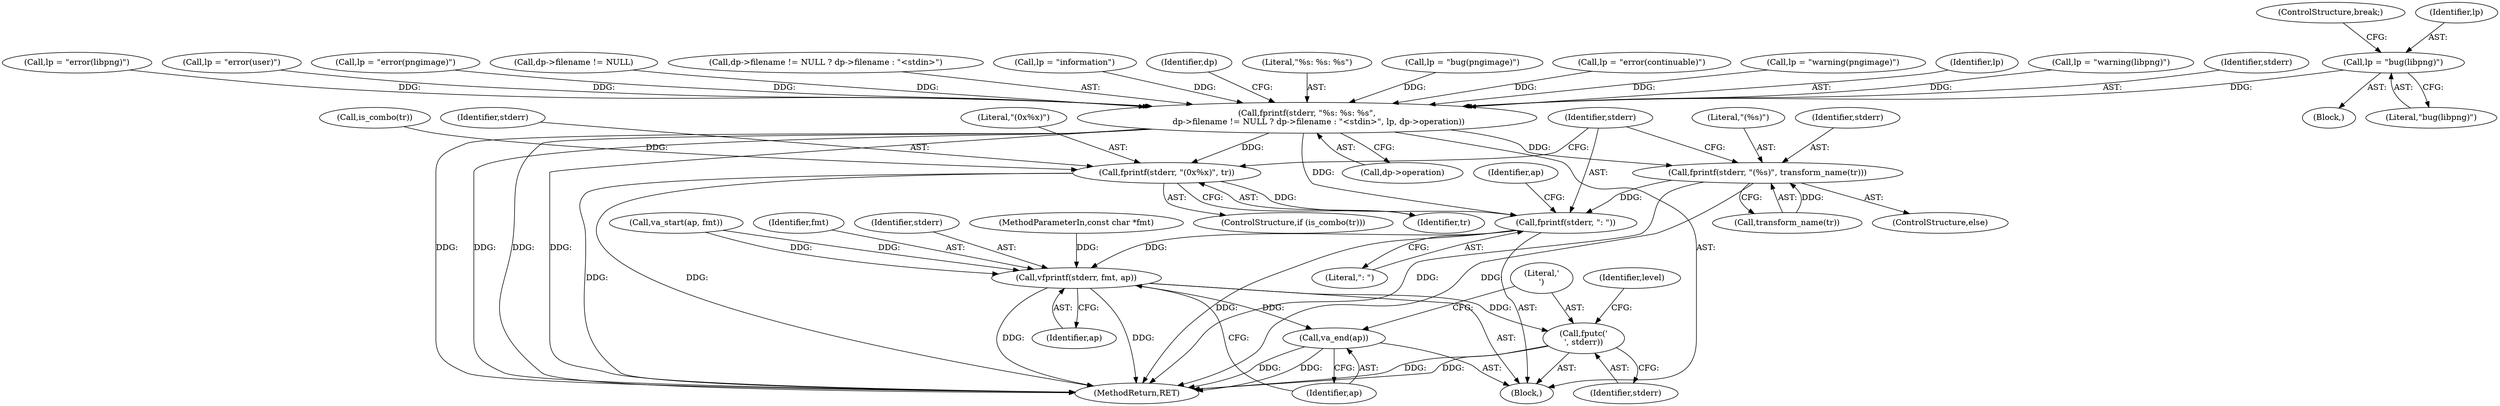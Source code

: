 digraph "0_Android_9d4853418ab2f754c2b63e091c29c5529b8b86ca_22@pointer" {
"1000158" [label="(Call,lp = \"bug(libpng)\")"];
"1000182" [label="(Call,fprintf(stderr, \"%s: %s: %s\",\n         dp->filename != NULL ? dp->filename : \"<stdin>\", lp, dp->operation))"];
"1000215" [label="(Call,fprintf(stderr, \"(0x%x)\", tr))"];
"1000225" [label="(Call,fprintf(stderr, \": \"))"];
"1000231" [label="(Call,vfprintf(stderr, fmt, ap))"];
"1000235" [label="(Call,va_end(ap))"];
"1000237" [label="(Call,fputc('\n', stderr))"];
"1000220" [label="(Call,fprintf(stderr, \"(%s)\", transform_name(tr)))"];
"1000226" [label="(Identifier,stderr)"];
"1000195" [label="(Identifier,lp)"];
"1000228" [label="(Call,va_start(ap, fmt))"];
"1000138" [label="(Call,lp = \"warning(libpng)\")"];
"1000237" [label="(Call,fputc('\n', stderr))"];
"1000183" [label="(Identifier,stderr)"];
"1000153" [label="(Call,lp = \"error(libpng)\")"];
"1000168" [label="(Call,lp = \"error(user)\")"];
"1000235" [label="(Call,va_end(ap))"];
"1000163" [label="(Call,lp = \"error(pngimage)\")"];
"1000227" [label="(Literal,\": \")"];
"1000186" [label="(Call,dp->filename != NULL)"];
"1000161" [label="(ControlStructure,break;)"];
"1000223" [label="(Call,transform_name(tr))"];
"1000216" [label="(Identifier,stderr)"];
"1000233" [label="(Identifier,fmt)"];
"1000239" [label="(Identifier,stderr)"];
"1000219" [label="(ControlStructure,else)"];
"1000160" [label="(Literal,\"bug(libpng)\")"];
"1000232" [label="(Identifier,stderr)"];
"1000185" [label="(Call,dp->filename != NULL ? dp->filename : \"<stdin>\")"];
"1000131" [label="(Block,)"];
"1000222" [label="(Literal,\"(%s)\")"];
"1000260" [label="(MethodReturn,RET)"];
"1000133" [label="(Call,lp = \"information\")"];
"1000229" [label="(Identifier,ap)"];
"1000107" [label="(MethodParameterIn,const char *fmt)"];
"1000202" [label="(Identifier,dp)"];
"1000221" [label="(Identifier,stderr)"];
"1000184" [label="(Literal,\"%s: %s: %s\")"];
"1000220" [label="(Call,fprintf(stderr, \"(%s)\", transform_name(tr)))"];
"1000126" [label="(Block,)"];
"1000196" [label="(Call,dp->operation)"];
"1000238" [label="(Literal,'\n')"];
"1000225" [label="(Call,fprintf(stderr, \": \"))"];
"1000178" [label="(Call,lp = \"bug(pngimage)\")"];
"1000158" [label="(Call,lp = \"bug(libpng)\")"];
"1000231" [label="(Call,vfprintf(stderr, fmt, ap))"];
"1000212" [label="(ControlStructure,if (is_combo(tr)))"];
"1000236" [label="(Identifier,ap)"];
"1000217" [label="(Literal,\"(0x%x)\")"];
"1000234" [label="(Identifier,ap)"];
"1000148" [label="(Call,lp = \"error(continuable)\")"];
"1000159" [label="(Identifier,lp)"];
"1000143" [label="(Call,lp = \"warning(pngimage)\")"];
"1000243" [label="(Identifier,level)"];
"1000218" [label="(Identifier,tr)"];
"1000182" [label="(Call,fprintf(stderr, \"%s: %s: %s\",\n         dp->filename != NULL ? dp->filename : \"<stdin>\", lp, dp->operation))"];
"1000213" [label="(Call,is_combo(tr))"];
"1000215" [label="(Call,fprintf(stderr, \"(0x%x)\", tr))"];
"1000158" -> "1000131"  [label="AST: "];
"1000158" -> "1000160"  [label="CFG: "];
"1000159" -> "1000158"  [label="AST: "];
"1000160" -> "1000158"  [label="AST: "];
"1000161" -> "1000158"  [label="CFG: "];
"1000158" -> "1000182"  [label="DDG: "];
"1000182" -> "1000126"  [label="AST: "];
"1000182" -> "1000196"  [label="CFG: "];
"1000183" -> "1000182"  [label="AST: "];
"1000184" -> "1000182"  [label="AST: "];
"1000185" -> "1000182"  [label="AST: "];
"1000195" -> "1000182"  [label="AST: "];
"1000196" -> "1000182"  [label="AST: "];
"1000202" -> "1000182"  [label="CFG: "];
"1000182" -> "1000260"  [label="DDG: "];
"1000182" -> "1000260"  [label="DDG: "];
"1000182" -> "1000260"  [label="DDG: "];
"1000182" -> "1000260"  [label="DDG: "];
"1000186" -> "1000182"  [label="DDG: "];
"1000163" -> "1000182"  [label="DDG: "];
"1000168" -> "1000182"  [label="DDG: "];
"1000178" -> "1000182"  [label="DDG: "];
"1000138" -> "1000182"  [label="DDG: "];
"1000148" -> "1000182"  [label="DDG: "];
"1000153" -> "1000182"  [label="DDG: "];
"1000143" -> "1000182"  [label="DDG: "];
"1000133" -> "1000182"  [label="DDG: "];
"1000182" -> "1000215"  [label="DDG: "];
"1000182" -> "1000220"  [label="DDG: "];
"1000182" -> "1000225"  [label="DDG: "];
"1000215" -> "1000212"  [label="AST: "];
"1000215" -> "1000218"  [label="CFG: "];
"1000216" -> "1000215"  [label="AST: "];
"1000217" -> "1000215"  [label="AST: "];
"1000218" -> "1000215"  [label="AST: "];
"1000226" -> "1000215"  [label="CFG: "];
"1000215" -> "1000260"  [label="DDG: "];
"1000215" -> "1000260"  [label="DDG: "];
"1000213" -> "1000215"  [label="DDG: "];
"1000215" -> "1000225"  [label="DDG: "];
"1000225" -> "1000126"  [label="AST: "];
"1000225" -> "1000227"  [label="CFG: "];
"1000226" -> "1000225"  [label="AST: "];
"1000227" -> "1000225"  [label="AST: "];
"1000229" -> "1000225"  [label="CFG: "];
"1000225" -> "1000260"  [label="DDG: "];
"1000220" -> "1000225"  [label="DDG: "];
"1000225" -> "1000231"  [label="DDG: "];
"1000231" -> "1000126"  [label="AST: "];
"1000231" -> "1000234"  [label="CFG: "];
"1000232" -> "1000231"  [label="AST: "];
"1000233" -> "1000231"  [label="AST: "];
"1000234" -> "1000231"  [label="AST: "];
"1000236" -> "1000231"  [label="CFG: "];
"1000231" -> "1000260"  [label="DDG: "];
"1000231" -> "1000260"  [label="DDG: "];
"1000228" -> "1000231"  [label="DDG: "];
"1000228" -> "1000231"  [label="DDG: "];
"1000107" -> "1000231"  [label="DDG: "];
"1000231" -> "1000235"  [label="DDG: "];
"1000231" -> "1000237"  [label="DDG: "];
"1000235" -> "1000126"  [label="AST: "];
"1000235" -> "1000236"  [label="CFG: "];
"1000236" -> "1000235"  [label="AST: "];
"1000238" -> "1000235"  [label="CFG: "];
"1000235" -> "1000260"  [label="DDG: "];
"1000235" -> "1000260"  [label="DDG: "];
"1000237" -> "1000126"  [label="AST: "];
"1000237" -> "1000239"  [label="CFG: "];
"1000238" -> "1000237"  [label="AST: "];
"1000239" -> "1000237"  [label="AST: "];
"1000243" -> "1000237"  [label="CFG: "];
"1000237" -> "1000260"  [label="DDG: "];
"1000237" -> "1000260"  [label="DDG: "];
"1000220" -> "1000219"  [label="AST: "];
"1000220" -> "1000223"  [label="CFG: "];
"1000221" -> "1000220"  [label="AST: "];
"1000222" -> "1000220"  [label="AST: "];
"1000223" -> "1000220"  [label="AST: "];
"1000226" -> "1000220"  [label="CFG: "];
"1000220" -> "1000260"  [label="DDG: "];
"1000220" -> "1000260"  [label="DDG: "];
"1000223" -> "1000220"  [label="DDG: "];
}
